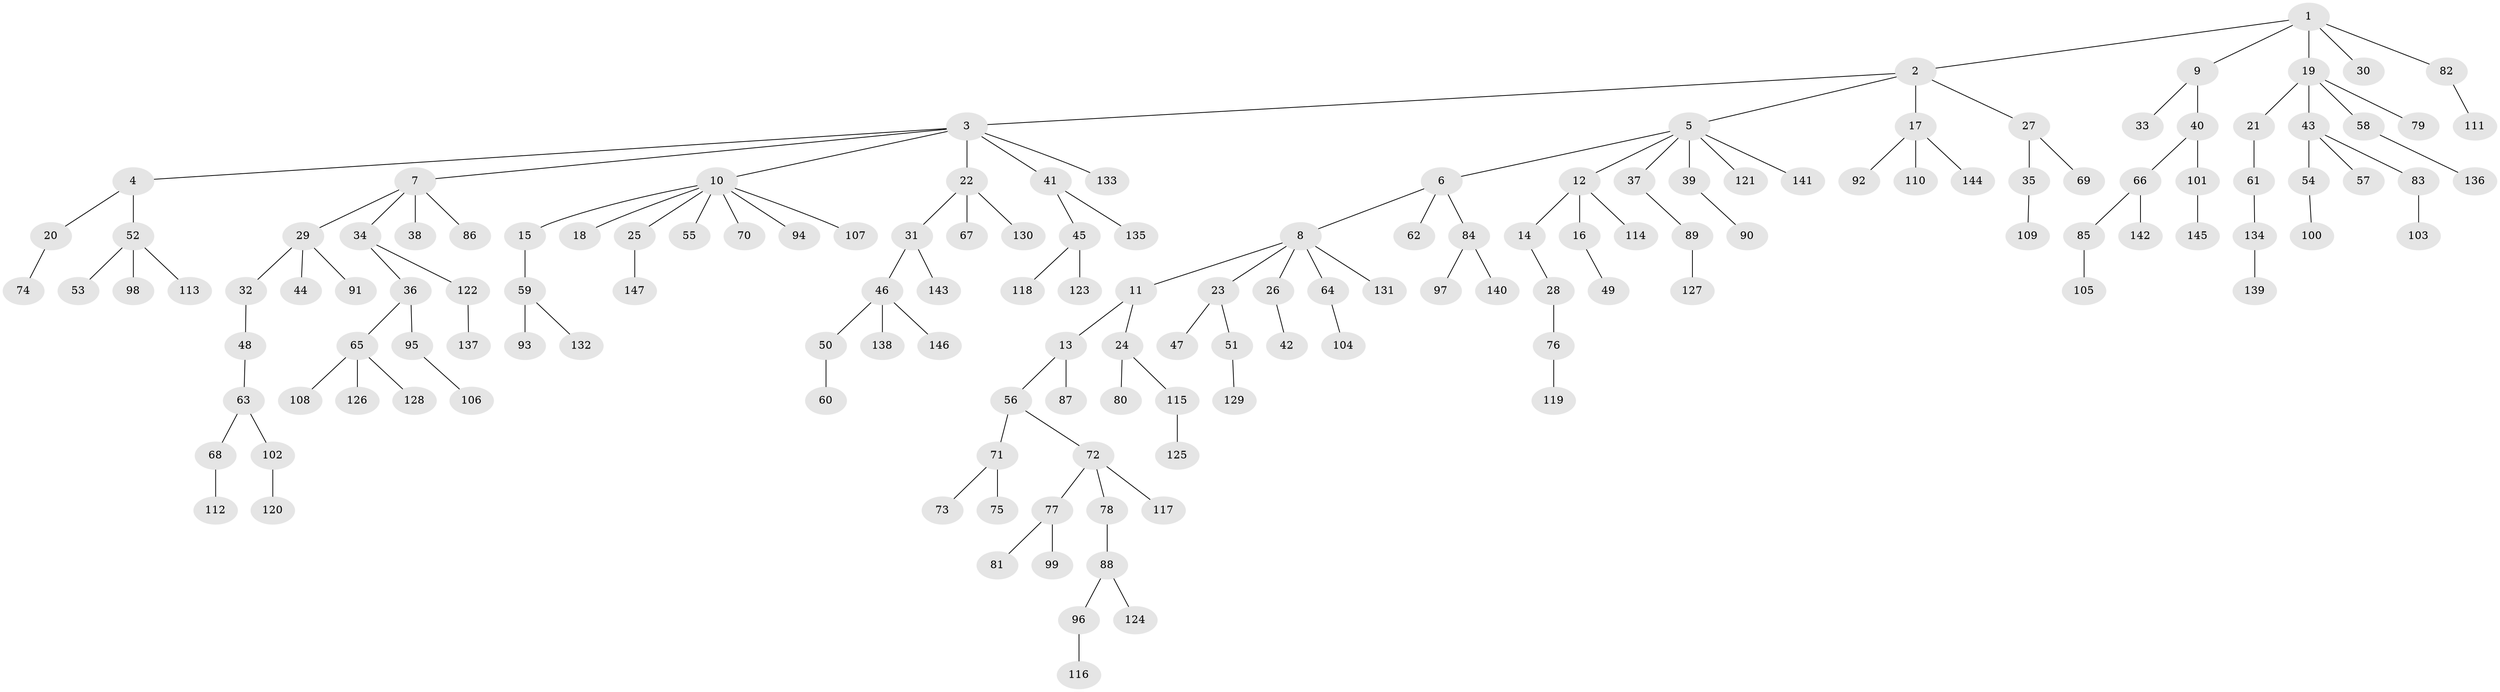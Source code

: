 // coarse degree distribution, {5: 0.019801980198019802, 10: 0.009900990099009901, 8: 0.019801980198019802, 6: 0.009900990099009901, 3: 0.1485148514851485, 7: 0.009900990099009901, 4: 0.0297029702970297, 2: 0.1782178217821782, 1: 0.5742574257425742}
// Generated by graph-tools (version 1.1) at 2025/24/03/03/25 07:24:06]
// undirected, 147 vertices, 146 edges
graph export_dot {
graph [start="1"]
  node [color=gray90,style=filled];
  1;
  2;
  3;
  4;
  5;
  6;
  7;
  8;
  9;
  10;
  11;
  12;
  13;
  14;
  15;
  16;
  17;
  18;
  19;
  20;
  21;
  22;
  23;
  24;
  25;
  26;
  27;
  28;
  29;
  30;
  31;
  32;
  33;
  34;
  35;
  36;
  37;
  38;
  39;
  40;
  41;
  42;
  43;
  44;
  45;
  46;
  47;
  48;
  49;
  50;
  51;
  52;
  53;
  54;
  55;
  56;
  57;
  58;
  59;
  60;
  61;
  62;
  63;
  64;
  65;
  66;
  67;
  68;
  69;
  70;
  71;
  72;
  73;
  74;
  75;
  76;
  77;
  78;
  79;
  80;
  81;
  82;
  83;
  84;
  85;
  86;
  87;
  88;
  89;
  90;
  91;
  92;
  93;
  94;
  95;
  96;
  97;
  98;
  99;
  100;
  101;
  102;
  103;
  104;
  105;
  106;
  107;
  108;
  109;
  110;
  111;
  112;
  113;
  114;
  115;
  116;
  117;
  118;
  119;
  120;
  121;
  122;
  123;
  124;
  125;
  126;
  127;
  128;
  129;
  130;
  131;
  132;
  133;
  134;
  135;
  136;
  137;
  138;
  139;
  140;
  141;
  142;
  143;
  144;
  145;
  146;
  147;
  1 -- 2;
  1 -- 9;
  1 -- 19;
  1 -- 30;
  1 -- 82;
  2 -- 3;
  2 -- 5;
  2 -- 17;
  2 -- 27;
  3 -- 4;
  3 -- 7;
  3 -- 10;
  3 -- 22;
  3 -- 41;
  3 -- 133;
  4 -- 20;
  4 -- 52;
  5 -- 6;
  5 -- 12;
  5 -- 37;
  5 -- 39;
  5 -- 121;
  5 -- 141;
  6 -- 8;
  6 -- 62;
  6 -- 84;
  7 -- 29;
  7 -- 34;
  7 -- 38;
  7 -- 86;
  8 -- 11;
  8 -- 23;
  8 -- 26;
  8 -- 64;
  8 -- 131;
  9 -- 33;
  9 -- 40;
  10 -- 15;
  10 -- 18;
  10 -- 25;
  10 -- 55;
  10 -- 70;
  10 -- 94;
  10 -- 107;
  11 -- 13;
  11 -- 24;
  12 -- 14;
  12 -- 16;
  12 -- 114;
  13 -- 56;
  13 -- 87;
  14 -- 28;
  15 -- 59;
  16 -- 49;
  17 -- 92;
  17 -- 110;
  17 -- 144;
  19 -- 21;
  19 -- 43;
  19 -- 58;
  19 -- 79;
  20 -- 74;
  21 -- 61;
  22 -- 31;
  22 -- 67;
  22 -- 130;
  23 -- 47;
  23 -- 51;
  24 -- 80;
  24 -- 115;
  25 -- 147;
  26 -- 42;
  27 -- 35;
  27 -- 69;
  28 -- 76;
  29 -- 32;
  29 -- 44;
  29 -- 91;
  31 -- 46;
  31 -- 143;
  32 -- 48;
  34 -- 36;
  34 -- 122;
  35 -- 109;
  36 -- 65;
  36 -- 95;
  37 -- 89;
  39 -- 90;
  40 -- 66;
  40 -- 101;
  41 -- 45;
  41 -- 135;
  43 -- 54;
  43 -- 57;
  43 -- 83;
  45 -- 118;
  45 -- 123;
  46 -- 50;
  46 -- 138;
  46 -- 146;
  48 -- 63;
  50 -- 60;
  51 -- 129;
  52 -- 53;
  52 -- 98;
  52 -- 113;
  54 -- 100;
  56 -- 71;
  56 -- 72;
  58 -- 136;
  59 -- 93;
  59 -- 132;
  61 -- 134;
  63 -- 68;
  63 -- 102;
  64 -- 104;
  65 -- 108;
  65 -- 126;
  65 -- 128;
  66 -- 85;
  66 -- 142;
  68 -- 112;
  71 -- 73;
  71 -- 75;
  72 -- 77;
  72 -- 78;
  72 -- 117;
  76 -- 119;
  77 -- 81;
  77 -- 99;
  78 -- 88;
  82 -- 111;
  83 -- 103;
  84 -- 97;
  84 -- 140;
  85 -- 105;
  88 -- 96;
  88 -- 124;
  89 -- 127;
  95 -- 106;
  96 -- 116;
  101 -- 145;
  102 -- 120;
  115 -- 125;
  122 -- 137;
  134 -- 139;
}
